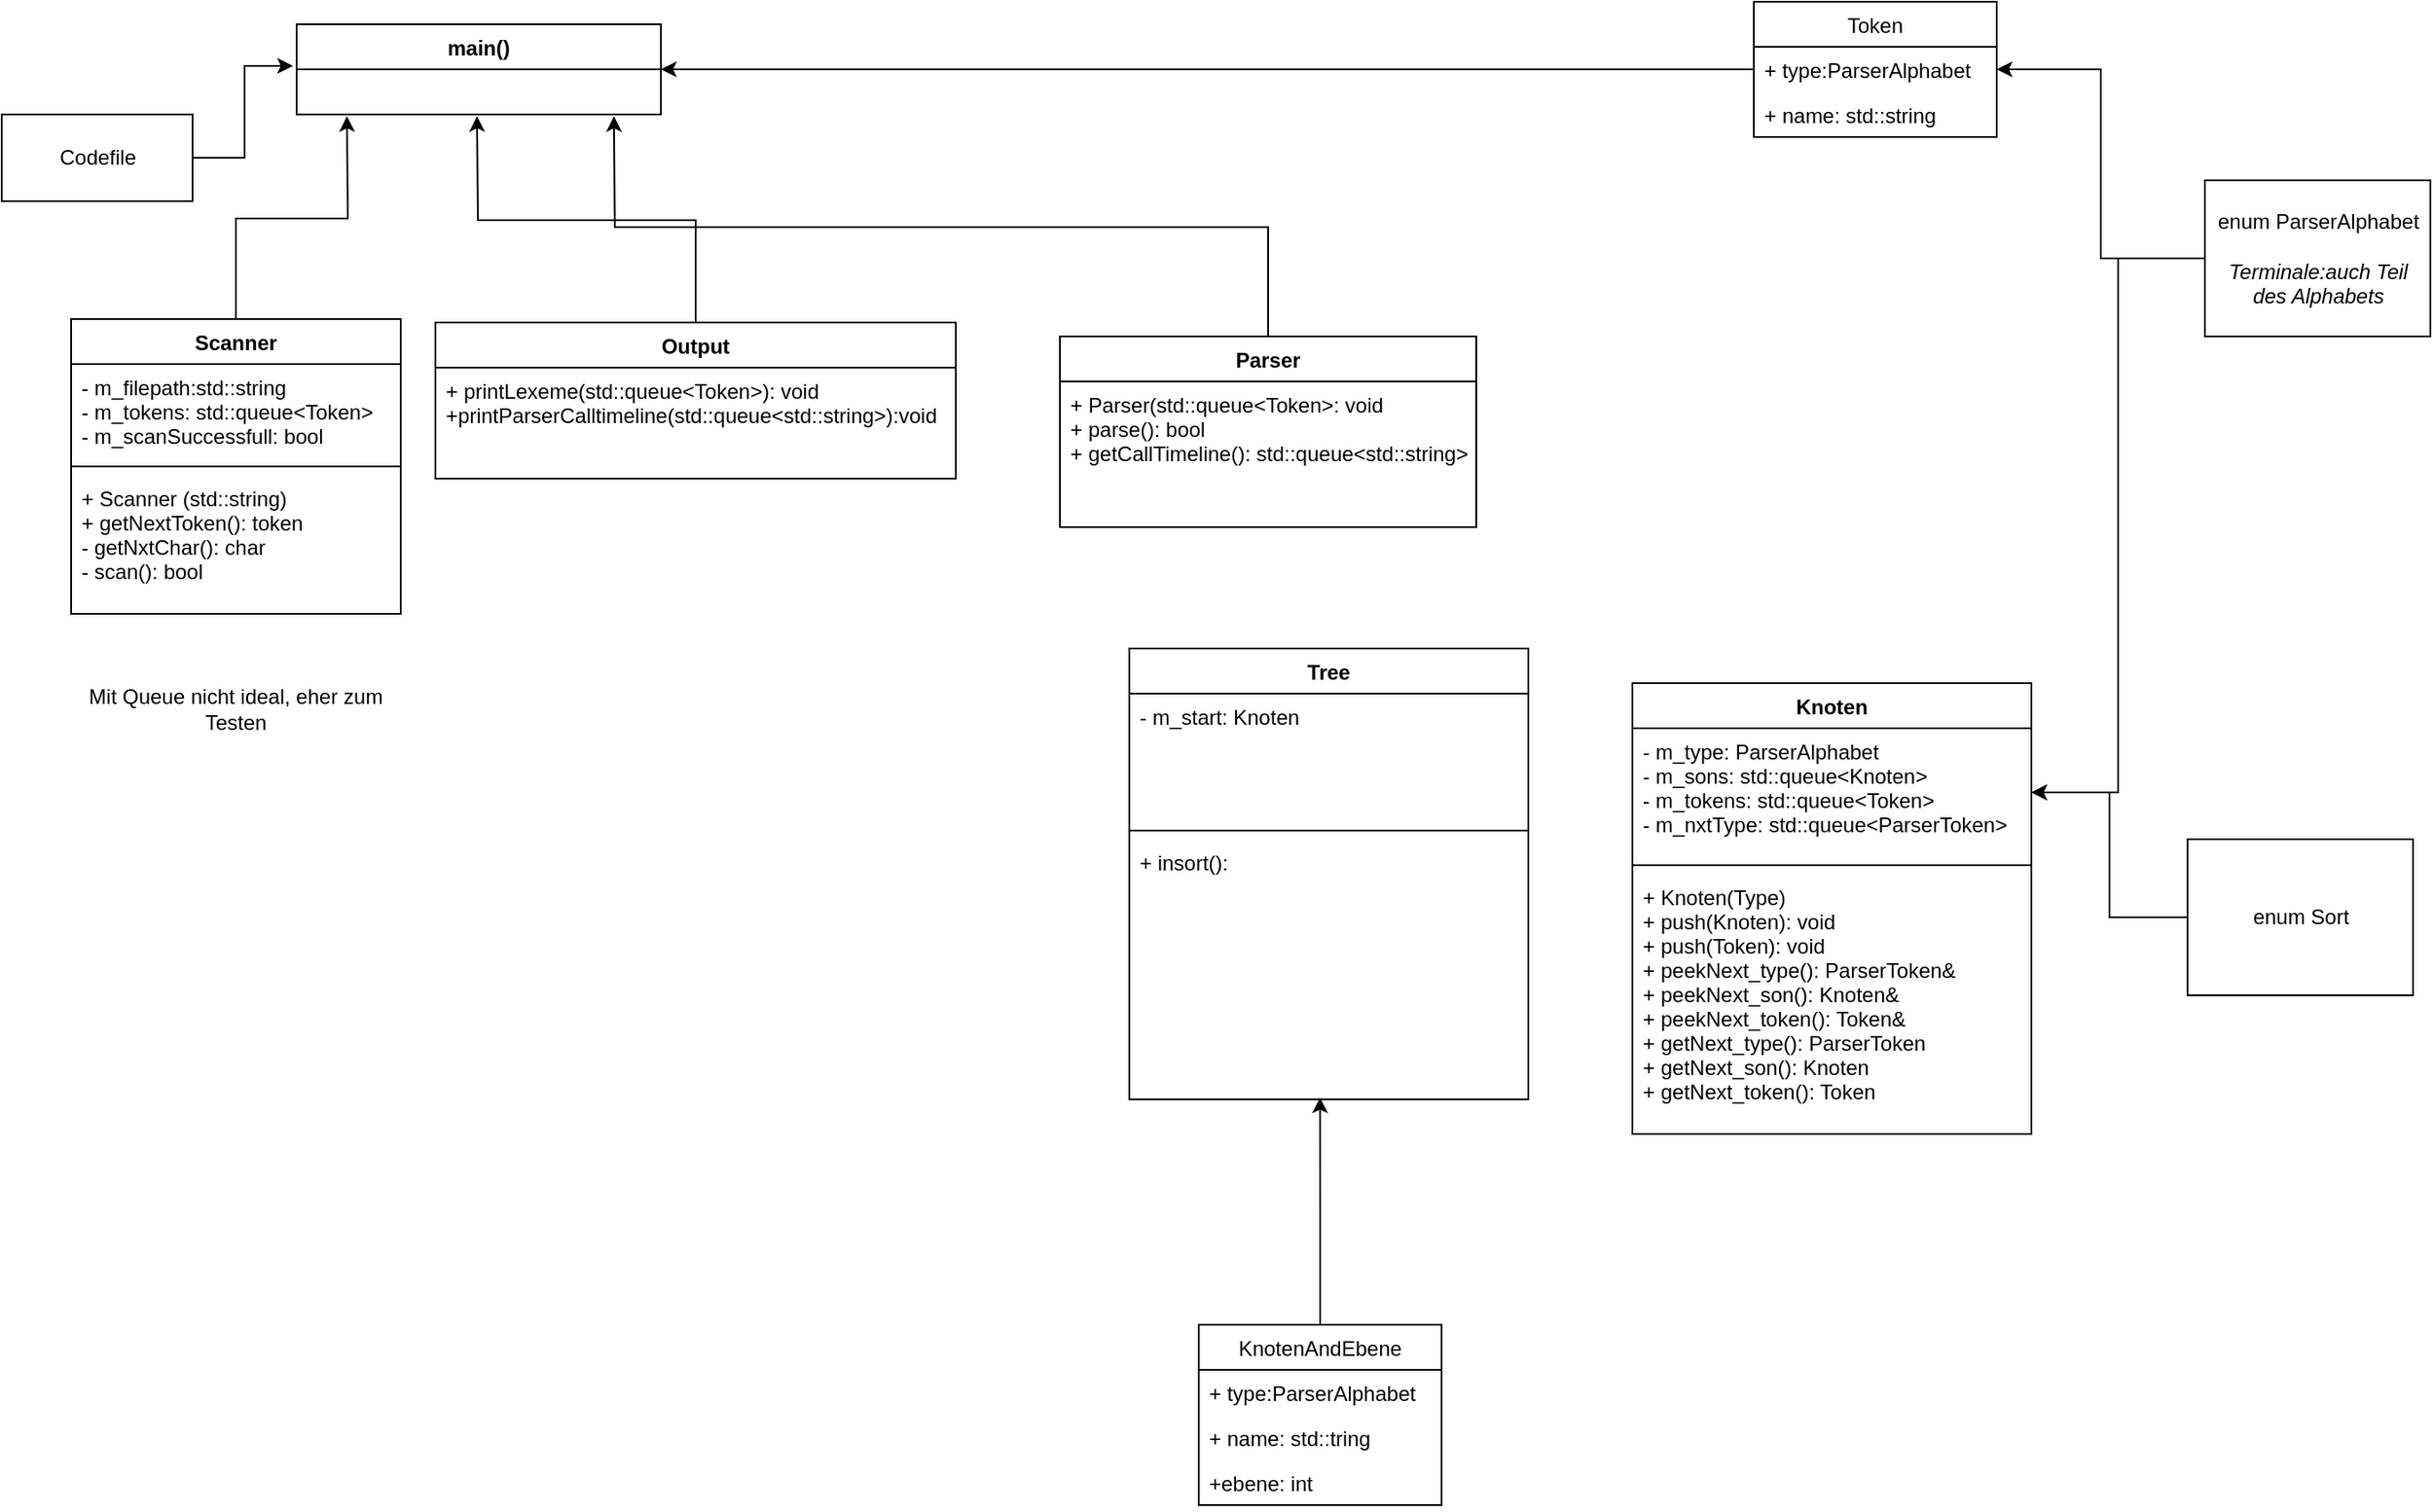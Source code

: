 <mxfile version="13.8.0" type="github">
  <diagram name="Page-1" id="c4acf3e9-155e-7222-9cf6-157b1a14988f">
    <mxGraphModel dx="1021" dy="1151" grid="1" gridSize="10" guides="1" tooltips="1" connect="1" arrows="1" fold="1" page="1" pageScale="1" pageWidth="850" pageHeight="1100" background="#ffffff" math="0" shadow="0">
      <root>
        <mxCell id="0" />
        <mxCell id="1" parent="0" />
        <mxCell id="LNcLyEtPPPjx2cFFu8yj-10" value="main()" style="swimlane;fontStyle=1;align=center;verticalAlign=top;childLayout=stackLayout;horizontal=1;startSize=26;horizontalStack=0;resizeParent=1;resizeParentMax=0;resizeLast=0;collapsible=1;marginBottom=0;" parent="1" vertex="1">
          <mxGeometry x="200" y="40" width="210" height="52" as="geometry">
            <mxRectangle x="320" y="40" width="70" height="26" as="alternateBounds" />
          </mxGeometry>
        </mxCell>
        <mxCell id="LNcLyEtPPPjx2cFFu8yj-23" style="edgeStyle=orthogonalEdgeStyle;rounded=0;orthogonalLoop=1;jettySize=auto;html=1;exitX=0;exitY=0.5;exitDx=0;exitDy=0;entryX=1;entryY=0.5;entryDx=0;entryDy=0;" parent="1" source="LNcLyEtPPPjx2cFFu8yj-18" target="LNcLyEtPPPjx2cFFu8yj-14" edge="1">
          <mxGeometry relative="1" as="geometry" />
        </mxCell>
        <mxCell id="bejTTtgLJYXNNboedkVA-30" style="edgeStyle=orthogonalEdgeStyle;rounded=0;orthogonalLoop=1;jettySize=auto;html=1;exitX=0;exitY=0.5;exitDx=0;exitDy=0;entryX=1;entryY=0.5;entryDx=0;entryDy=0;" edge="1" parent="1" source="LNcLyEtPPPjx2cFFu8yj-18" target="bejTTtgLJYXNNboedkVA-14">
          <mxGeometry relative="1" as="geometry" />
        </mxCell>
        <mxCell id="LNcLyEtPPPjx2cFFu8yj-18" value="enum ParserAlphabet&lt;br&gt;&lt;br&gt;&lt;i&gt;Terminale:auch Teil &lt;br&gt;des Alphabets&lt;br&gt;&lt;/i&gt;" style="html=1;" parent="1" vertex="1">
          <mxGeometry x="1300" y="130" width="130" height="90" as="geometry" />
        </mxCell>
        <mxCell id="LNcLyEtPPPjx2cFFu8yj-21" style="edgeStyle=orthogonalEdgeStyle;rounded=0;orthogonalLoop=1;jettySize=auto;html=1;exitX=1;exitY=0.5;exitDx=0;exitDy=0;entryX=-0.01;entryY=-0.077;entryDx=0;entryDy=0;entryPerimeter=0;" parent="1" source="LNcLyEtPPPjx2cFFu8yj-20" edge="1">
          <mxGeometry relative="1" as="geometry">
            <mxPoint x="197.9" y="63.998" as="targetPoint" />
            <Array as="points">
              <mxPoint x="170" y="117" />
              <mxPoint x="170" y="64" />
            </Array>
          </mxGeometry>
        </mxCell>
        <mxCell id="LNcLyEtPPPjx2cFFu8yj-20" value="Codefile" style="html=1;" parent="1" vertex="1">
          <mxGeometry x="30" y="92" width="110" height="50" as="geometry" />
        </mxCell>
        <mxCell id="LNcLyEtPPPjx2cFFu8yj-22" style="edgeStyle=orthogonalEdgeStyle;rounded=0;orthogonalLoop=1;jettySize=auto;html=1;exitX=0;exitY=0.5;exitDx=0;exitDy=0;entryX=1;entryY=0.5;entryDx=0;entryDy=0;" parent="1" source="LNcLyEtPPPjx2cFFu8yj-15" target="LNcLyEtPPPjx2cFFu8yj-10" edge="1">
          <mxGeometry relative="1" as="geometry" />
        </mxCell>
        <mxCell id="LNcLyEtPPPjx2cFFu8yj-39" style="edgeStyle=orthogonalEdgeStyle;rounded=0;orthogonalLoop=1;jettySize=auto;html=1;exitX=0.5;exitY=0;exitDx=0;exitDy=0;entryX=0.138;entryY=1.038;entryDx=0;entryDy=0;entryPerimeter=0;" parent="1" source="LNcLyEtPPPjx2cFFu8yj-24" edge="1">
          <mxGeometry relative="1" as="geometry">
            <mxPoint x="228.98" y="92.988" as="targetPoint" />
          </mxGeometry>
        </mxCell>
        <mxCell id="LNcLyEtPPPjx2cFFu8yj-24" value="Scanner" style="swimlane;fontStyle=1;align=center;verticalAlign=top;childLayout=stackLayout;horizontal=1;startSize=26;horizontalStack=0;resizeParent=1;resizeParentMax=0;resizeLast=0;collapsible=1;marginBottom=0;" parent="1" vertex="1">
          <mxGeometry x="70" y="210" width="190" height="170" as="geometry" />
        </mxCell>
        <mxCell id="LNcLyEtPPPjx2cFFu8yj-25" value="- m_filepath:std::string&#xa;- m_tokens: std::queue&lt;Token&gt;&#xa;- m_scanSuccessfull: bool&#xa;" style="text;strokeColor=none;fillColor=none;align=left;verticalAlign=top;spacingLeft=4;spacingRight=4;overflow=hidden;rotatable=0;points=[[0,0.5],[1,0.5]];portConstraint=eastwest;" parent="LNcLyEtPPPjx2cFFu8yj-24" vertex="1">
          <mxGeometry y="26" width="190" height="54" as="geometry" />
        </mxCell>
        <mxCell id="LNcLyEtPPPjx2cFFu8yj-26" value="" style="line;strokeWidth=1;fillColor=none;align=left;verticalAlign=middle;spacingTop=-1;spacingLeft=3;spacingRight=3;rotatable=0;labelPosition=right;points=[];portConstraint=eastwest;" parent="LNcLyEtPPPjx2cFFu8yj-24" vertex="1">
          <mxGeometry y="80" width="190" height="10" as="geometry" />
        </mxCell>
        <mxCell id="LNcLyEtPPPjx2cFFu8yj-27" value="+ Scanner (std::string)&#xa;+ getNextToken(): token&#xa;- getNxtChar(): char&#xa;- scan(): bool" style="text;strokeColor=none;fillColor=none;align=left;verticalAlign=top;spacingLeft=4;spacingRight=4;overflow=hidden;rotatable=0;points=[[0,0.5],[1,0.5]];portConstraint=eastwest;" parent="LNcLyEtPPPjx2cFFu8yj-24" vertex="1">
          <mxGeometry y="90" width="190" height="80" as="geometry" />
        </mxCell>
        <mxCell id="LNcLyEtPPPjx2cFFu8yj-37" style="edgeStyle=orthogonalEdgeStyle;rounded=0;orthogonalLoop=1;jettySize=auto;html=1;exitX=0.5;exitY=0;exitDx=0;exitDy=0;entryX=0.495;entryY=1.038;entryDx=0;entryDy=0;entryPerimeter=0;" parent="1" source="LNcLyEtPPPjx2cFFu8yj-32" edge="1">
          <mxGeometry relative="1" as="geometry">
            <mxPoint x="303.95" y="92.988" as="targetPoint" />
          </mxGeometry>
        </mxCell>
        <mxCell id="LNcLyEtPPPjx2cFFu8yj-32" value="Output" style="swimlane;fontStyle=1;align=center;verticalAlign=top;childLayout=stackLayout;horizontal=1;startSize=26;horizontalStack=0;resizeParent=1;resizeParentMax=0;resizeLast=0;collapsible=1;marginBottom=0;" parent="1" vertex="1">
          <mxGeometry x="280" y="212" width="300" height="90" as="geometry" />
        </mxCell>
        <mxCell id="LNcLyEtPPPjx2cFFu8yj-35" value="+ printLexeme(std::queue&lt;Token&gt;): void&#xa;+printParserCalltimeline(std::queue&lt;std::string&gt;):void&#xa;" style="text;strokeColor=none;fillColor=none;align=left;verticalAlign=top;spacingLeft=4;spacingRight=4;overflow=hidden;rotatable=0;points=[[0,0.5],[1,0.5]];portConstraint=eastwest;" parent="LNcLyEtPPPjx2cFFu8yj-32" vertex="1">
          <mxGeometry y="26" width="300" height="64" as="geometry" />
        </mxCell>
        <mxCell id="LNcLyEtPPPjx2cFFu8yj-38" style="edgeStyle=orthogonalEdgeStyle;rounded=0;orthogonalLoop=1;jettySize=auto;html=1;exitX=0.5;exitY=0;exitDx=0;exitDy=0;entryX=0.871;entryY=1.038;entryDx=0;entryDy=0;entryPerimeter=0;" parent="1" source="LNcLyEtPPPjx2cFFu8yj-28" edge="1">
          <mxGeometry relative="1" as="geometry">
            <mxPoint x="382.91" y="92.988" as="targetPoint" />
          </mxGeometry>
        </mxCell>
        <mxCell id="LNcLyEtPPPjx2cFFu8yj-40" value="Mit Queue nicht ideal, eher zum Testen" style="text;html=1;strokeColor=none;fillColor=none;align=center;verticalAlign=middle;whiteSpace=wrap;rounded=0;" parent="1" vertex="1">
          <mxGeometry x="70" y="380" width="190" height="110" as="geometry" />
        </mxCell>
        <mxCell id="LNcLyEtPPPjx2cFFu8yj-28" value="Parser" style="swimlane;fontStyle=1;align=center;verticalAlign=top;childLayout=stackLayout;horizontal=1;startSize=26;horizontalStack=0;resizeParent=1;resizeParentMax=0;resizeLast=0;collapsible=1;marginBottom=0;" parent="1" vertex="1">
          <mxGeometry x="640" y="220" width="240" height="110" as="geometry" />
        </mxCell>
        <mxCell id="LNcLyEtPPPjx2cFFu8yj-31" value="+ Parser(std::queue&lt;Token&gt;: void&#xa;+ parse(): bool&#xa;+ getCallTimeline(): std::queue&lt;std::string&gt;&#xa;" style="text;strokeColor=none;fillColor=none;align=left;verticalAlign=top;spacingLeft=4;spacingRight=4;overflow=hidden;rotatable=0;points=[[0,0.5],[1,0.5]];portConstraint=eastwest;" parent="LNcLyEtPPPjx2cFFu8yj-28" vertex="1">
          <mxGeometry y="26" width="240" height="84" as="geometry" />
        </mxCell>
        <mxCell id="LNcLyEtPPPjx2cFFu8yj-14" value="Token" style="swimlane;fontStyle=0;childLayout=stackLayout;horizontal=1;startSize=26;fillColor=none;horizontalStack=0;resizeParent=1;resizeParentMax=0;resizeLast=0;collapsible=1;marginBottom=0;" parent="1" vertex="1">
          <mxGeometry x="1040" y="27" width="140" height="78" as="geometry" />
        </mxCell>
        <mxCell id="LNcLyEtPPPjx2cFFu8yj-15" value="+ type:ParserAlphabet" style="text;strokeColor=none;fillColor=none;align=left;verticalAlign=top;spacingLeft=4;spacingRight=4;overflow=hidden;rotatable=0;points=[[0,0.5],[1,0.5]];portConstraint=eastwest;" parent="LNcLyEtPPPjx2cFFu8yj-14" vertex="1">
          <mxGeometry y="26" width="140" height="26" as="geometry" />
        </mxCell>
        <mxCell id="bejTTtgLJYXNNboedkVA-6" value="+ name: std::string" style="text;strokeColor=none;fillColor=none;align=left;verticalAlign=top;spacingLeft=4;spacingRight=4;overflow=hidden;rotatable=0;points=[[0,0.5],[1,0.5]];portConstraint=eastwest;" vertex="1" parent="LNcLyEtPPPjx2cFFu8yj-14">
          <mxGeometry y="52" width="140" height="26" as="geometry" />
        </mxCell>
        <mxCell id="bejTTtgLJYXNNboedkVA-13" value="Knoten" style="swimlane;fontStyle=1;align=center;verticalAlign=top;childLayout=stackLayout;horizontal=1;startSize=26;horizontalStack=0;resizeParent=1;resizeParentMax=0;resizeLast=0;collapsible=1;marginBottom=0;" vertex="1" parent="1">
          <mxGeometry x="970" y="420" width="230" height="260" as="geometry" />
        </mxCell>
        <mxCell id="bejTTtgLJYXNNboedkVA-14" value="- m_type: ParserAlphabet&#xa;- m_sons: std::queue&lt;Knoten&gt;&#xa;- m_tokens: std::queue&lt;Token&gt;&#xa;- m_nxtType: std::queue&lt;ParserToken&gt;&#xa; " style="text;strokeColor=none;fillColor=none;align=left;verticalAlign=top;spacingLeft=4;spacingRight=4;overflow=hidden;rotatable=0;points=[[0,0.5],[1,0.5]];portConstraint=eastwest;" vertex="1" parent="bejTTtgLJYXNNboedkVA-13">
          <mxGeometry y="26" width="230" height="74" as="geometry" />
        </mxCell>
        <mxCell id="bejTTtgLJYXNNboedkVA-15" value="" style="line;strokeWidth=1;fillColor=none;align=left;verticalAlign=middle;spacingTop=-1;spacingLeft=3;spacingRight=3;rotatable=0;labelPosition=right;points=[];portConstraint=eastwest;" vertex="1" parent="bejTTtgLJYXNNboedkVA-13">
          <mxGeometry y="100" width="230" height="10" as="geometry" />
        </mxCell>
        <mxCell id="bejTTtgLJYXNNboedkVA-16" value="+ Knoten(Type)&#xa;+ push(Knoten): void&#xa;+ push(Token): void&#xa;+ peekNext_type(): ParserToken&amp;&#xa;+ peekNext_son(): Knoten&amp;&#xa;+ peekNext_token(): Token&amp;&#xa;+ getNext_type(): ParserToken&#xa;+ getNext_son(): Knoten&#xa;+ getNext_token(): Token&#xa;&#xa;" style="text;strokeColor=none;fillColor=none;align=left;verticalAlign=top;spacingLeft=4;spacingRight=4;overflow=hidden;rotatable=0;points=[[0,0.5],[1,0.5]];portConstraint=eastwest;" vertex="1" parent="bejTTtgLJYXNNboedkVA-13">
          <mxGeometry y="110" width="230" height="150" as="geometry" />
        </mxCell>
        <mxCell id="bejTTtgLJYXNNboedkVA-18" style="edgeStyle=orthogonalEdgeStyle;rounded=0;orthogonalLoop=1;jettySize=auto;html=1;exitX=0;exitY=0.5;exitDx=0;exitDy=0;" edge="1" parent="1" source="bejTTtgLJYXNNboedkVA-17" target="bejTTtgLJYXNNboedkVA-14">
          <mxGeometry relative="1" as="geometry" />
        </mxCell>
        <mxCell id="bejTTtgLJYXNNboedkVA-17" value="&lt;div&gt;enum Sort&lt;br&gt;&lt;/div&gt;" style="html=1;" vertex="1" parent="1">
          <mxGeometry x="1290" y="510" width="130" height="90" as="geometry" />
        </mxCell>
        <mxCell id="bejTTtgLJYXNNboedkVA-23" value="Tree" style="swimlane;fontStyle=1;align=center;verticalAlign=top;childLayout=stackLayout;horizontal=1;startSize=26;horizontalStack=0;resizeParent=1;resizeParentMax=0;resizeLast=0;collapsible=1;marginBottom=0;" vertex="1" parent="1">
          <mxGeometry x="680" y="400" width="230" height="260" as="geometry" />
        </mxCell>
        <mxCell id="bejTTtgLJYXNNboedkVA-24" value="- m_start: Knoten&#xa; " style="text;strokeColor=none;fillColor=none;align=left;verticalAlign=top;spacingLeft=4;spacingRight=4;overflow=hidden;rotatable=0;points=[[0,0.5],[1,0.5]];portConstraint=eastwest;" vertex="1" parent="bejTTtgLJYXNNboedkVA-23">
          <mxGeometry y="26" width="230" height="74" as="geometry" />
        </mxCell>
        <mxCell id="bejTTtgLJYXNNboedkVA-25" value="" style="line;strokeWidth=1;fillColor=none;align=left;verticalAlign=middle;spacingTop=-1;spacingLeft=3;spacingRight=3;rotatable=0;labelPosition=right;points=[];portConstraint=eastwest;" vertex="1" parent="bejTTtgLJYXNNboedkVA-23">
          <mxGeometry y="100" width="230" height="10" as="geometry" />
        </mxCell>
        <mxCell id="bejTTtgLJYXNNboedkVA-26" value="+ insort(): &#xa;&#xa;" style="text;strokeColor=none;fillColor=none;align=left;verticalAlign=top;spacingLeft=4;spacingRight=4;overflow=hidden;rotatable=0;points=[[0,0.5],[1,0.5]];portConstraint=eastwest;" vertex="1" parent="bejTTtgLJYXNNboedkVA-23">
          <mxGeometry y="110" width="230" height="150" as="geometry" />
        </mxCell>
        <mxCell id="bejTTtgLJYXNNboedkVA-31" style="edgeStyle=orthogonalEdgeStyle;rounded=0;orthogonalLoop=1;jettySize=auto;html=1;exitX=0.5;exitY=0;exitDx=0;exitDy=0;entryX=0.478;entryY=0.993;entryDx=0;entryDy=0;entryPerimeter=0;" edge="1" parent="1" source="bejTTtgLJYXNNboedkVA-27" target="bejTTtgLJYXNNboedkVA-26">
          <mxGeometry relative="1" as="geometry" />
        </mxCell>
        <mxCell id="bejTTtgLJYXNNboedkVA-27" value="KnotenAndEbene" style="swimlane;fontStyle=0;childLayout=stackLayout;horizontal=1;startSize=26;fillColor=none;horizontalStack=0;resizeParent=1;resizeParentMax=0;resizeLast=0;collapsible=1;marginBottom=0;" vertex="1" parent="1">
          <mxGeometry x="720" y="790" width="140" height="104" as="geometry" />
        </mxCell>
        <mxCell id="bejTTtgLJYXNNboedkVA-28" value="+ type:ParserAlphabet" style="text;strokeColor=none;fillColor=none;align=left;verticalAlign=top;spacingLeft=4;spacingRight=4;overflow=hidden;rotatable=0;points=[[0,0.5],[1,0.5]];portConstraint=eastwest;" vertex="1" parent="bejTTtgLJYXNNboedkVA-27">
          <mxGeometry y="26" width="140" height="26" as="geometry" />
        </mxCell>
        <mxCell id="bejTTtgLJYXNNboedkVA-29" value="+ name: std::tring&#xa;" style="text;strokeColor=none;fillColor=none;align=left;verticalAlign=top;spacingLeft=4;spacingRight=4;overflow=hidden;rotatable=0;points=[[0,0.5],[1,0.5]];portConstraint=eastwest;" vertex="1" parent="bejTTtgLJYXNNboedkVA-27">
          <mxGeometry y="52" width="140" height="26" as="geometry" />
        </mxCell>
        <mxCell id="bejTTtgLJYXNNboedkVA-32" value="+ebene: int&#xa;" style="text;strokeColor=none;fillColor=none;align=left;verticalAlign=top;spacingLeft=4;spacingRight=4;overflow=hidden;rotatable=0;points=[[0,0.5],[1,0.5]];portConstraint=eastwest;" vertex="1" parent="bejTTtgLJYXNNboedkVA-27">
          <mxGeometry y="78" width="140" height="26" as="geometry" />
        </mxCell>
      </root>
    </mxGraphModel>
  </diagram>
</mxfile>
